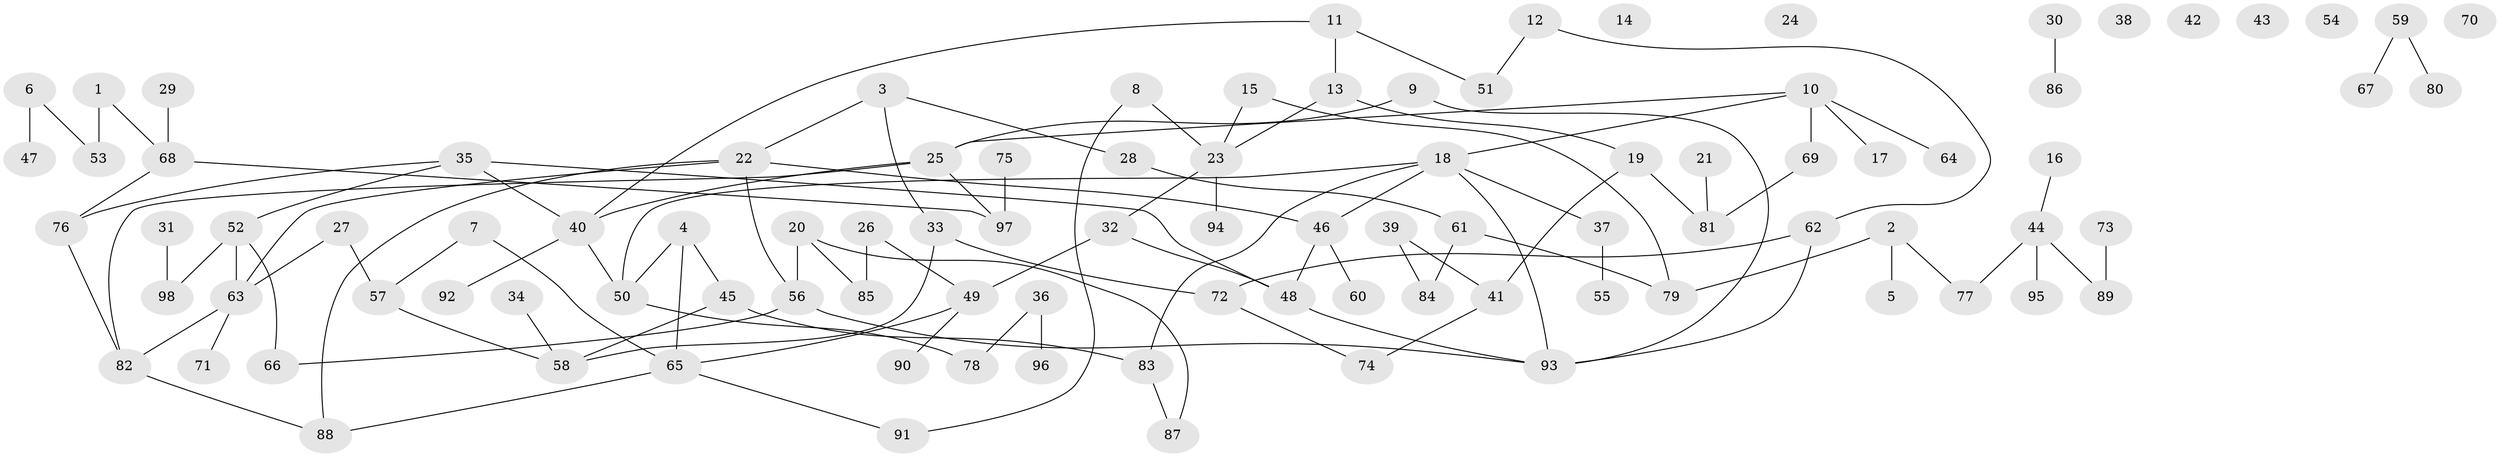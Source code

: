 // Generated by graph-tools (version 1.1) at 2025/40/03/09/25 04:40:29]
// undirected, 98 vertices, 115 edges
graph export_dot {
graph [start="1"]
  node [color=gray90,style=filled];
  1;
  2;
  3;
  4;
  5;
  6;
  7;
  8;
  9;
  10;
  11;
  12;
  13;
  14;
  15;
  16;
  17;
  18;
  19;
  20;
  21;
  22;
  23;
  24;
  25;
  26;
  27;
  28;
  29;
  30;
  31;
  32;
  33;
  34;
  35;
  36;
  37;
  38;
  39;
  40;
  41;
  42;
  43;
  44;
  45;
  46;
  47;
  48;
  49;
  50;
  51;
  52;
  53;
  54;
  55;
  56;
  57;
  58;
  59;
  60;
  61;
  62;
  63;
  64;
  65;
  66;
  67;
  68;
  69;
  70;
  71;
  72;
  73;
  74;
  75;
  76;
  77;
  78;
  79;
  80;
  81;
  82;
  83;
  84;
  85;
  86;
  87;
  88;
  89;
  90;
  91;
  92;
  93;
  94;
  95;
  96;
  97;
  98;
  1 -- 53;
  1 -- 68;
  2 -- 5;
  2 -- 77;
  2 -- 79;
  3 -- 22;
  3 -- 28;
  3 -- 33;
  4 -- 45;
  4 -- 50;
  4 -- 65;
  6 -- 47;
  6 -- 53;
  7 -- 57;
  7 -- 65;
  8 -- 23;
  8 -- 91;
  9 -- 25;
  9 -- 93;
  10 -- 17;
  10 -- 18;
  10 -- 25;
  10 -- 64;
  10 -- 69;
  11 -- 13;
  11 -- 40;
  11 -- 51;
  12 -- 51;
  12 -- 62;
  13 -- 19;
  13 -- 23;
  15 -- 23;
  15 -- 79;
  16 -- 44;
  18 -- 37;
  18 -- 46;
  18 -- 50;
  18 -- 83;
  18 -- 93;
  19 -- 41;
  19 -- 81;
  20 -- 56;
  20 -- 85;
  20 -- 87;
  21 -- 81;
  22 -- 46;
  22 -- 56;
  22 -- 63;
  22 -- 88;
  23 -- 32;
  23 -- 94;
  25 -- 40;
  25 -- 82;
  25 -- 97;
  26 -- 49;
  26 -- 85;
  27 -- 57;
  27 -- 63;
  28 -- 61;
  29 -- 68;
  30 -- 86;
  31 -- 98;
  32 -- 48;
  32 -- 49;
  33 -- 58;
  33 -- 72;
  34 -- 58;
  35 -- 40;
  35 -- 48;
  35 -- 52;
  35 -- 76;
  36 -- 78;
  36 -- 96;
  37 -- 55;
  39 -- 41;
  39 -- 84;
  40 -- 50;
  40 -- 92;
  41 -- 74;
  44 -- 77;
  44 -- 89;
  44 -- 95;
  45 -- 58;
  45 -- 83;
  46 -- 48;
  46 -- 60;
  48 -- 93;
  49 -- 65;
  49 -- 90;
  50 -- 78;
  52 -- 63;
  52 -- 66;
  52 -- 98;
  56 -- 66;
  56 -- 93;
  57 -- 58;
  59 -- 67;
  59 -- 80;
  61 -- 79;
  61 -- 84;
  62 -- 72;
  62 -- 93;
  63 -- 71;
  63 -- 82;
  65 -- 88;
  65 -- 91;
  68 -- 76;
  68 -- 97;
  69 -- 81;
  72 -- 74;
  73 -- 89;
  75 -- 97;
  76 -- 82;
  82 -- 88;
  83 -- 87;
}
